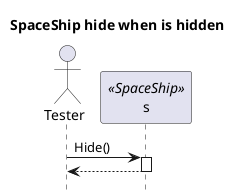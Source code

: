 @startuml
hide footbox
title SpaceShip hide when is hidden

actor Tester as Tester

participant s as s <<SpaceShip>>

Tester -> s : Hide()
activate s

s--> Tester
deactivate s
@enduml

